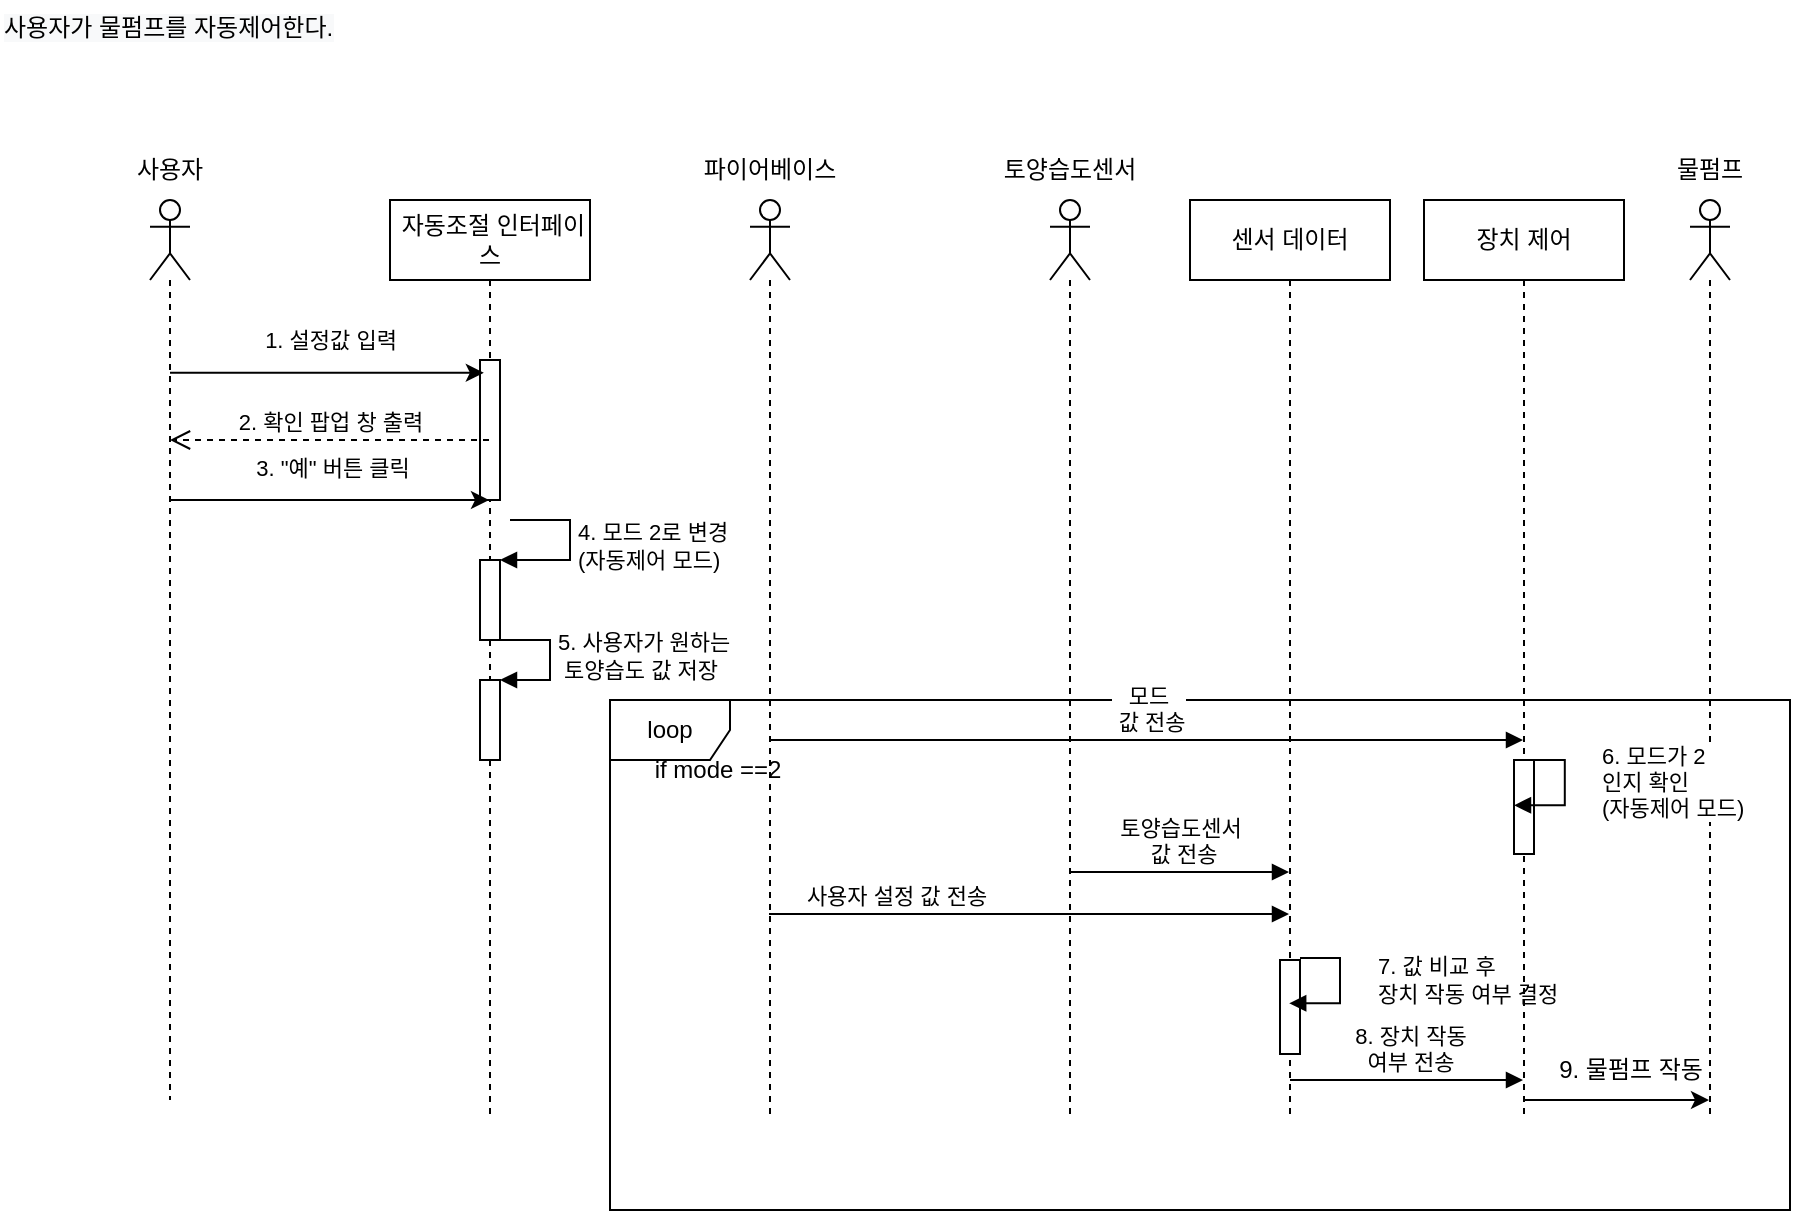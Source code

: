 <mxfile version="20.6.0" type="github">
  <diagram id="Z_jb_i1OUhFMdzfZDqN_" name="페이지-1">
    <mxGraphModel dx="1038" dy="571" grid="1" gridSize="10" guides="1" tooltips="1" connect="1" arrows="1" fold="1" page="1" pageScale="1" pageWidth="827" pageHeight="1169" math="0" shadow="0">
      <root>
        <mxCell id="0" />
        <mxCell id="1" parent="0" />
        <mxCell id="ybVhzSZ3yJq0IbKlZSbC-1" value="&lt;span style=&quot;color: rgb(0, 0, 0); font-family: Helvetica; font-size: 12px; font-style: normal; font-variant-ligatures: normal; font-variant-caps: normal; font-weight: 400; letter-spacing: normal; orphans: 2; text-align: center; text-indent: 0px; text-transform: none; widows: 2; word-spacing: 0px; -webkit-text-stroke-width: 0px; background-color: rgb(248, 249, 250); text-decoration-thickness: initial; text-decoration-style: initial; text-decoration-color: initial; float: none; display: inline !important;&quot;&gt;사용자가 물펌프를 자동제어한다.&lt;/span&gt;" style="text;whiteSpace=wrap;html=1;" parent="1" vertex="1">
          <mxGeometry x="15" width="260" height="40" as="geometry" />
        </mxCell>
        <mxCell id="ybVhzSZ3yJq0IbKlZSbC-16" value="loop" style="shape=umlFrame;whiteSpace=wrap;html=1;" parent="1" vertex="1">
          <mxGeometry x="320" y="350" width="590" height="255" as="geometry" />
        </mxCell>
        <mxCell id="ybVhzSZ3yJq0IbKlZSbC-7" value="&amp;nbsp;자동조절 인터페이스" style="shape=umlLifeline;perimeter=lifelinePerimeter;whiteSpace=wrap;html=1;container=1;collapsible=0;recursiveResize=0;outlineConnect=0;" parent="1" vertex="1">
          <mxGeometry x="210" y="100" width="100" height="460" as="geometry" />
        </mxCell>
        <mxCell id="ybVhzSZ3yJq0IbKlZSbC-27" value="" style="html=1;points=[];perimeter=orthogonalPerimeter;" parent="ybVhzSZ3yJq0IbKlZSbC-7" vertex="1">
          <mxGeometry x="45" y="80" width="10" height="70" as="geometry" />
        </mxCell>
        <mxCell id="proMDSXL6rIzTB8rRtCw-2" value="" style="html=1;points=[];perimeter=orthogonalPerimeter;" vertex="1" parent="ybVhzSZ3yJq0IbKlZSbC-7">
          <mxGeometry x="45" y="180" width="10" height="40" as="geometry" />
        </mxCell>
        <mxCell id="proMDSXL6rIzTB8rRtCw-3" value="&lt;span style=&quot;text-align: center;&quot;&gt;4. 모드 2로 변경&lt;/span&gt;&lt;br style=&quot;background-color: rgb(248, 249, 250); text-align: center;&quot;&gt;&lt;span style=&quot;text-align: center;&quot;&gt;(자동제어 모드)&lt;/span&gt;" style="edgeStyle=orthogonalEdgeStyle;html=1;align=left;spacingLeft=2;endArrow=block;rounded=0;entryX=1;entryY=0;" edge="1" target="proMDSXL6rIzTB8rRtCw-2" parent="ybVhzSZ3yJq0IbKlZSbC-7">
          <mxGeometry relative="1" as="geometry">
            <mxPoint x="60" y="160" as="sourcePoint" />
            <Array as="points">
              <mxPoint x="90" y="160" />
            </Array>
          </mxGeometry>
        </mxCell>
        <mxCell id="proMDSXL6rIzTB8rRtCw-5" value="" style="html=1;points=[];perimeter=orthogonalPerimeter;" vertex="1" parent="ybVhzSZ3yJq0IbKlZSbC-7">
          <mxGeometry x="45" y="240" width="10" height="40" as="geometry" />
        </mxCell>
        <mxCell id="proMDSXL6rIzTB8rRtCw-6" value="&lt;span style=&quot;text-align: center;&quot;&gt;5. 사용자가 원하는&lt;/span&gt;&lt;br style=&quot;text-align: center;&quot;&gt;&lt;span style=&quot;text-align: center;&quot;&gt;&amp;nbsp;토양습도 값 저장&lt;/span&gt;" style="edgeStyle=orthogonalEdgeStyle;html=1;align=left;spacingLeft=2;endArrow=block;rounded=0;entryX=1;entryY=0;" edge="1" target="proMDSXL6rIzTB8rRtCw-5" parent="ybVhzSZ3yJq0IbKlZSbC-7">
          <mxGeometry relative="1" as="geometry">
            <mxPoint x="50" y="220" as="sourcePoint" />
            <Array as="points">
              <mxPoint x="80" y="220" />
            </Array>
          </mxGeometry>
        </mxCell>
        <mxCell id="ybVhzSZ3yJq0IbKlZSbC-10" value="센서 데이터" style="shape=umlLifeline;perimeter=lifelinePerimeter;whiteSpace=wrap;html=1;container=1;collapsible=0;recursiveResize=0;outlineConnect=0;" parent="1" vertex="1">
          <mxGeometry x="610" y="100" width="100" height="460" as="geometry" />
        </mxCell>
        <mxCell id="kuCBZX1RvtrEEPZ2ifss-1" value="" style="html=1;points=[];perimeter=orthogonalPerimeter;" parent="ybVhzSZ3yJq0IbKlZSbC-10" vertex="1">
          <mxGeometry x="45" y="380" width="10" height="47" as="geometry" />
        </mxCell>
        <mxCell id="kuCBZX1RvtrEEPZ2ifss-2" value="7. 값 비교 후&amp;nbsp;&lt;br&gt;장치 작동 여부 결정" style="edgeStyle=orthogonalEdgeStyle;html=1;align=left;spacingLeft=2;endArrow=block;rounded=0;entryX=0.96;entryY=1.022;entryDx=0;entryDy=0;entryPerimeter=0;" parent="ybVhzSZ3yJq0IbKlZSbC-10" edge="1">
          <mxGeometry x="-0.088" y="15" relative="1" as="geometry">
            <mxPoint x="55" y="379" as="sourcePoint" />
            <Array as="points">
              <mxPoint x="55" y="379" />
              <mxPoint x="75" y="379" />
              <mxPoint x="75" y="402" />
            </Array>
            <mxPoint as="offset" />
            <mxPoint x="49.6" y="401.64" as="targetPoint" />
          </mxGeometry>
        </mxCell>
        <mxCell id="ybVhzSZ3yJq0IbKlZSbC-13" value="토양습도센서&lt;br&gt;&amp;nbsp;값 전송" style="html=1;verticalAlign=bottom;endArrow=block;rounded=0;" parent="1" target="ybVhzSZ3yJq0IbKlZSbC-10" edge="1">
          <mxGeometry width="80" relative="1" as="geometry">
            <mxPoint x="549.5" y="436" as="sourcePoint" />
            <mxPoint x="729.5" y="436" as="targetPoint" />
            <Array as="points" />
          </mxGeometry>
        </mxCell>
        <mxCell id="ybVhzSZ3yJq0IbKlZSbC-15" value="사용자 설정 값 전송" style="html=1;verticalAlign=bottom;endArrow=block;rounded=0;" parent="1" target="ybVhzSZ3yJq0IbKlZSbC-10" edge="1">
          <mxGeometry x="-0.512" width="80" relative="1" as="geometry">
            <mxPoint x="399.5" y="457" as="sourcePoint" />
            <mxPoint x="729.5" y="457" as="targetPoint" />
            <Array as="points">
              <mxPoint x="577" y="457" />
            </Array>
            <mxPoint as="offset" />
          </mxGeometry>
        </mxCell>
        <mxCell id="7uDiEInkqKDjhfE1Xtkq-2" value="" style="shape=umlLifeline;participant=umlActor;perimeter=lifelinePerimeter;whiteSpace=wrap;html=1;container=1;collapsible=0;recursiveResize=0;verticalAlign=top;spacingTop=36;outlineConnect=0;" parent="1" vertex="1">
          <mxGeometry x="860" y="100" width="20" height="460" as="geometry" />
        </mxCell>
        <mxCell id="7uDiEInkqKDjhfE1Xtkq-3" value="" style="shape=umlLifeline;participant=umlActor;perimeter=lifelinePerimeter;whiteSpace=wrap;html=1;container=1;collapsible=0;recursiveResize=0;verticalAlign=top;spacingTop=36;outlineConnect=0;" parent="1" vertex="1">
          <mxGeometry x="390" y="100" width="20" height="460" as="geometry" />
        </mxCell>
        <mxCell id="7uDiEInkqKDjhfE1Xtkq-15" value="1. 설정값 입력" style="edgeStyle=orthogonalEdgeStyle;rounded=0;orthogonalLoop=1;jettySize=auto;html=1;entryX=0.191;entryY=0.091;entryDx=0;entryDy=0;entryPerimeter=0;" parent="1" source="7uDiEInkqKDjhfE1Xtkq-4" target="ybVhzSZ3yJq0IbKlZSbC-27" edge="1">
          <mxGeometry x="0.018" y="16" relative="1" as="geometry">
            <Array as="points">
              <mxPoint x="180" y="186" />
            </Array>
            <mxPoint as="offset" />
          </mxGeometry>
        </mxCell>
        <mxCell id="7uDiEInkqKDjhfE1Xtkq-4" value="" style="shape=umlLifeline;participant=umlActor;perimeter=lifelinePerimeter;whiteSpace=wrap;html=1;container=1;collapsible=0;recursiveResize=0;verticalAlign=top;spacingTop=36;outlineConnect=0;size=40;" parent="1" vertex="1">
          <mxGeometry x="90" y="100" width="20" height="450" as="geometry" />
        </mxCell>
        <mxCell id="7uDiEInkqKDjhfE1Xtkq-7" value="사용자" style="text;html=1;strokeColor=none;fillColor=none;align=center;verticalAlign=middle;whiteSpace=wrap;rounded=0;" parent="1" vertex="1">
          <mxGeometry x="70" y="70" width="60" height="30" as="geometry" />
        </mxCell>
        <mxCell id="7uDiEInkqKDjhfE1Xtkq-8" value="물펌프" style="text;html=1;strokeColor=none;fillColor=none;align=center;verticalAlign=middle;whiteSpace=wrap;rounded=0;" parent="1" vertex="1">
          <mxGeometry x="840" y="70" width="60" height="30" as="geometry" />
        </mxCell>
        <mxCell id="7uDiEInkqKDjhfE1Xtkq-9" value="파이어베이스" style="text;html=1;strokeColor=none;fillColor=none;align=center;verticalAlign=middle;whiteSpace=wrap;rounded=0;" parent="1" vertex="1">
          <mxGeometry x="355" y="70" width="90" height="30" as="geometry" />
        </mxCell>
        <mxCell id="7uDiEInkqKDjhfE1Xtkq-10" value="" style="endArrow=classic;html=1;rounded=0;" parent="1" source="r1OENSmGQwoKqkKIECa4-10" target="7uDiEInkqKDjhfE1Xtkq-2" edge="1">
          <mxGeometry width="50" height="50" relative="1" as="geometry">
            <mxPoint x="729.5" y="513" as="sourcePoint" />
            <mxPoint x="869.5" y="513" as="targetPoint" />
            <Array as="points">
              <mxPoint x="790" y="550" />
            </Array>
          </mxGeometry>
        </mxCell>
        <mxCell id="7uDiEInkqKDjhfE1Xtkq-13" value="" style="shape=umlLifeline;participant=umlActor;perimeter=lifelinePerimeter;whiteSpace=wrap;html=1;container=1;collapsible=0;recursiveResize=0;verticalAlign=top;spacingTop=36;outlineConnect=0;" parent="1" vertex="1">
          <mxGeometry x="540" y="100" width="20" height="460" as="geometry" />
        </mxCell>
        <mxCell id="7uDiEInkqKDjhfE1Xtkq-14" value="토양습도센서" style="text;html=1;strokeColor=none;fillColor=none;align=center;verticalAlign=middle;whiteSpace=wrap;rounded=0;" parent="1" vertex="1">
          <mxGeometry x="502" y="70" width="96" height="30" as="geometry" />
        </mxCell>
        <mxCell id="r1OENSmGQwoKqkKIECa4-1" value="9. 물펌프 작동" style="text;html=1;align=center;verticalAlign=middle;resizable=0;points=[];autosize=1;strokeColor=none;fillColor=none;" parent="1" vertex="1">
          <mxGeometry x="780" y="520" width="100" height="30" as="geometry" />
        </mxCell>
        <mxCell id="r1OENSmGQwoKqkKIECa4-2" value="if mode ==2" style="text;html=1;strokeColor=none;fillColor=none;align=center;verticalAlign=middle;whiteSpace=wrap;rounded=0;" parent="1" vertex="1">
          <mxGeometry x="334" y="370" width="80" height="30" as="geometry" />
        </mxCell>
        <mxCell id="r1OENSmGQwoKqkKIECa4-4" value="2. 확인 팝업 창 출력" style="html=1;verticalAlign=bottom;endArrow=open;dashed=1;endSize=8;rounded=0;" parent="1" source="ybVhzSZ3yJq0IbKlZSbC-7" target="7uDiEInkqKDjhfE1Xtkq-4" edge="1">
          <mxGeometry relative="1" as="geometry">
            <mxPoint x="500" y="310" as="sourcePoint" />
            <mxPoint x="420" y="310" as="targetPoint" />
            <Array as="points">
              <mxPoint x="180" y="220" />
            </Array>
          </mxGeometry>
        </mxCell>
        <mxCell id="r1OENSmGQwoKqkKIECa4-5" value="3. &quot;예&quot; 버튼 클릭" style="edgeStyle=orthogonalEdgeStyle;rounded=0;orthogonalLoop=1;jettySize=auto;html=1;" parent="1" source="7uDiEInkqKDjhfE1Xtkq-4" target="ybVhzSZ3yJq0IbKlZSbC-7" edge="1">
          <mxGeometry x="0.018" y="16" relative="1" as="geometry">
            <Array as="points">
              <mxPoint x="190" y="250" />
              <mxPoint x="190" y="250" />
            </Array>
            <mxPoint x="109.5" y="196.4" as="sourcePoint" />
            <mxPoint x="266.91" y="196.37" as="targetPoint" />
            <mxPoint as="offset" />
          </mxGeometry>
        </mxCell>
        <mxCell id="r1OENSmGQwoKqkKIECa4-6" value="모드&lt;br&gt;&amp;nbsp;값 전송" style="html=1;verticalAlign=bottom;endArrow=block;rounded=0;" parent="1" source="7uDiEInkqKDjhfE1Xtkq-3" target="r1OENSmGQwoKqkKIECa4-10" edge="1">
          <mxGeometry width="80" relative="1" as="geometry">
            <mxPoint x="559.5" y="404" as="sourcePoint" />
            <mxPoint x="739.5" y="404" as="targetPoint" />
            <Array as="points">
              <mxPoint x="570" y="370" />
            </Array>
          </mxGeometry>
        </mxCell>
        <mxCell id="r1OENSmGQwoKqkKIECa4-10" value="장치 제어" style="shape=umlLifeline;perimeter=lifelinePerimeter;whiteSpace=wrap;html=1;container=1;collapsible=0;recursiveResize=0;outlineConnect=0;" parent="1" vertex="1">
          <mxGeometry x="727" y="100" width="100" height="460" as="geometry" />
        </mxCell>
        <mxCell id="r1OENSmGQwoKqkKIECa4-13" value="" style="html=1;points=[];perimeter=orthogonalPerimeter;" parent="r1OENSmGQwoKqkKIECa4-10" vertex="1">
          <mxGeometry x="45" y="280" width="10" height="47" as="geometry" />
        </mxCell>
        <mxCell id="r1OENSmGQwoKqkKIECa4-9" value="6. 모드가 2&lt;br&gt;인지 확인&lt;br&gt;(자동제어 모드)&lt;br&gt;" style="edgeStyle=orthogonalEdgeStyle;html=1;align=left;spacingLeft=2;endArrow=block;rounded=0;entryX=0.96;entryY=1.022;entryDx=0;entryDy=0;entryPerimeter=0;" parent="r1OENSmGQwoKqkKIECa4-10" edge="1">
          <mxGeometry x="-0.088" y="15" relative="1" as="geometry">
            <mxPoint x="50.4" y="280" as="sourcePoint" />
            <Array as="points">
              <mxPoint x="50.4" y="280" />
              <mxPoint x="70.4" y="280" />
              <mxPoint x="70.4" y="303" />
            </Array>
            <mxPoint as="offset" />
            <mxPoint x="45.0" y="302.64" as="targetPoint" />
          </mxGeometry>
        </mxCell>
        <mxCell id="r1OENSmGQwoKqkKIECa4-15" value="8. 장치 작동&lt;br&gt;여부 전송" style="html=1;verticalAlign=bottom;endArrow=block;rounded=0;" parent="1" source="ybVhzSZ3yJq0IbKlZSbC-10" target="r1OENSmGQwoKqkKIECa4-10" edge="1">
          <mxGeometry x="0.034" width="80" relative="1" as="geometry">
            <mxPoint x="560" y="360" as="sourcePoint" />
            <mxPoint x="640" y="360" as="targetPoint" />
            <Array as="points">
              <mxPoint x="720" y="540" />
            </Array>
            <mxPoint as="offset" />
          </mxGeometry>
        </mxCell>
      </root>
    </mxGraphModel>
  </diagram>
</mxfile>
